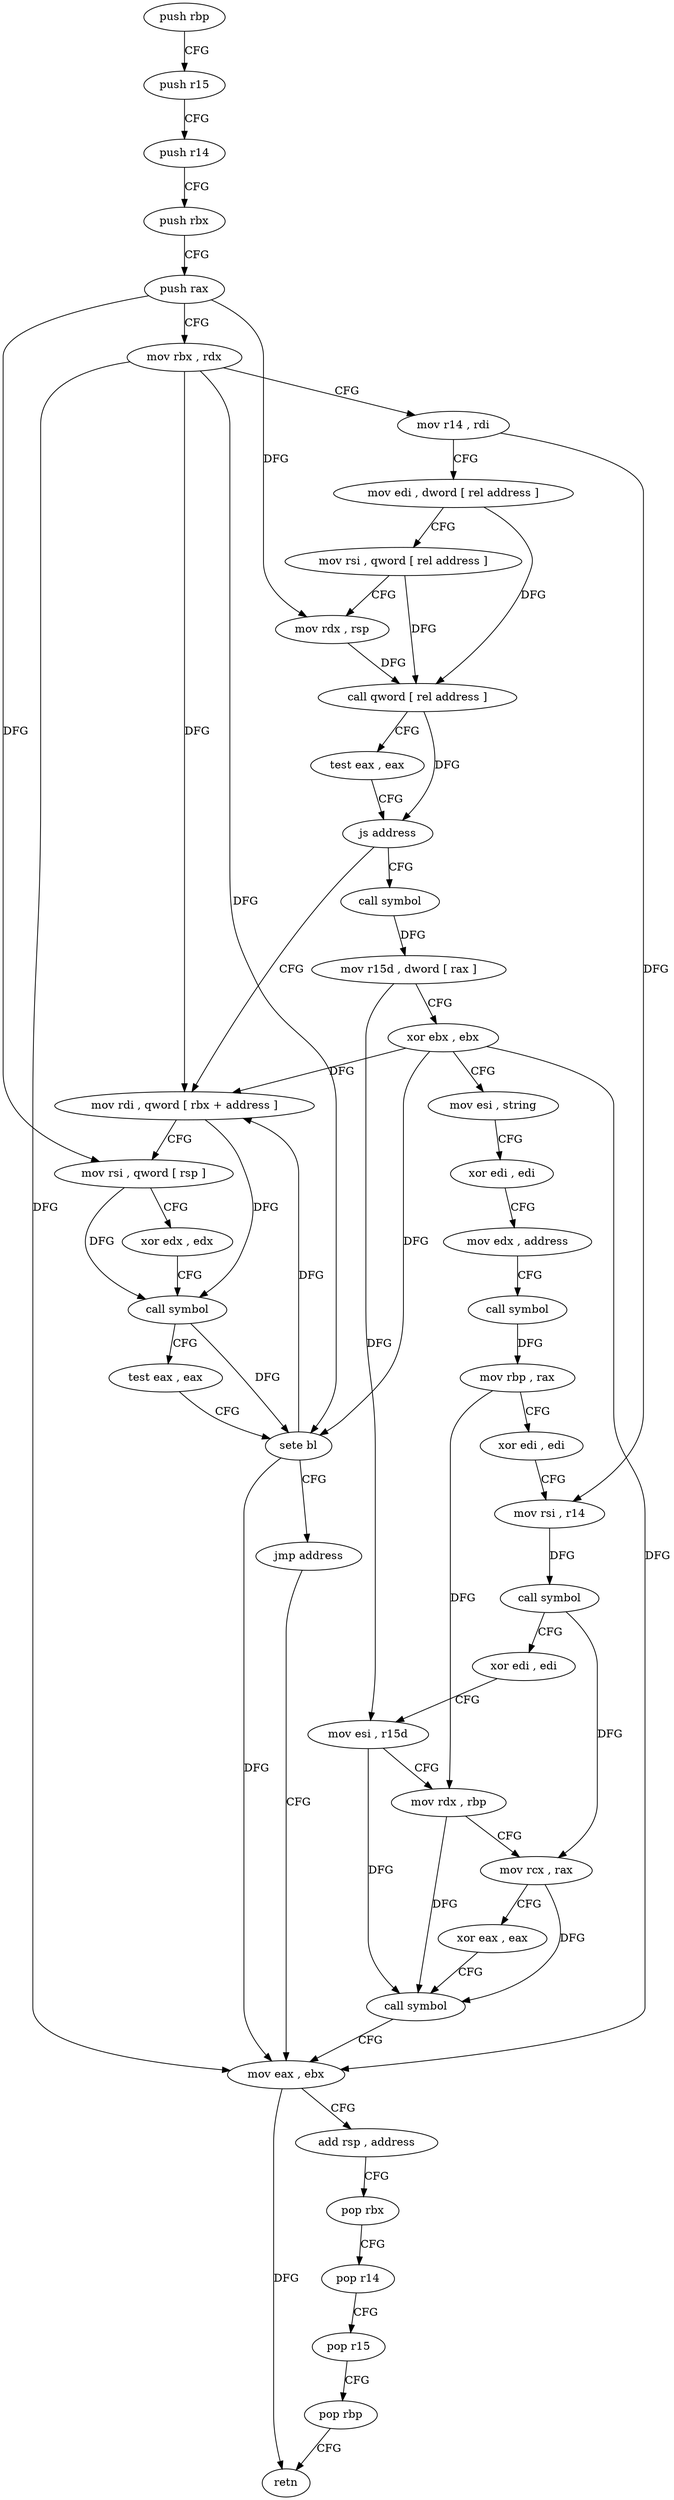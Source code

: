 digraph "func" {
"4215440" [label = "push rbp" ]
"4215441" [label = "push r15" ]
"4215443" [label = "push r14" ]
"4215445" [label = "push rbx" ]
"4215446" [label = "push rax" ]
"4215447" [label = "mov rbx , rdx" ]
"4215450" [label = "mov r14 , rdi" ]
"4215453" [label = "mov edi , dword [ rel address ]" ]
"4215459" [label = "mov rsi , qword [ rel address ]" ]
"4215466" [label = "mov rdx , rsp" ]
"4215469" [label = "call qword [ rel address ]" ]
"4215475" [label = "test eax , eax" ]
"4215477" [label = "js address" ]
"4215501" [label = "call symbol" ]
"4215479" [label = "mov rdi , qword [ rbx + address ]" ]
"4215506" [label = "mov r15d , dword [ rax ]" ]
"4215509" [label = "xor ebx , ebx" ]
"4215511" [label = "mov esi , string" ]
"4215516" [label = "xor edi , edi" ]
"4215518" [label = "mov edx , address" ]
"4215523" [label = "call symbol" ]
"4215528" [label = "mov rbp , rax" ]
"4215531" [label = "xor edi , edi" ]
"4215533" [label = "mov rsi , r14" ]
"4215536" [label = "call symbol" ]
"4215541" [label = "xor edi , edi" ]
"4215543" [label = "mov esi , r15d" ]
"4215546" [label = "mov rdx , rbp" ]
"4215549" [label = "mov rcx , rax" ]
"4215552" [label = "xor eax , eax" ]
"4215554" [label = "call symbol" ]
"4215559" [label = "mov eax , ebx" ]
"4215483" [label = "mov rsi , qword [ rsp ]" ]
"4215487" [label = "xor edx , edx" ]
"4215489" [label = "call symbol" ]
"4215494" [label = "test eax , eax" ]
"4215496" [label = "sete bl" ]
"4215499" [label = "jmp address" ]
"4215561" [label = "add rsp , address" ]
"4215565" [label = "pop rbx" ]
"4215566" [label = "pop r14" ]
"4215568" [label = "pop r15" ]
"4215570" [label = "pop rbp" ]
"4215571" [label = "retn" ]
"4215440" -> "4215441" [ label = "CFG" ]
"4215441" -> "4215443" [ label = "CFG" ]
"4215443" -> "4215445" [ label = "CFG" ]
"4215445" -> "4215446" [ label = "CFG" ]
"4215446" -> "4215447" [ label = "CFG" ]
"4215446" -> "4215483" [ label = "DFG" ]
"4215446" -> "4215466" [ label = "DFG" ]
"4215447" -> "4215450" [ label = "CFG" ]
"4215447" -> "4215479" [ label = "DFG" ]
"4215447" -> "4215496" [ label = "DFG" ]
"4215447" -> "4215559" [ label = "DFG" ]
"4215450" -> "4215453" [ label = "CFG" ]
"4215450" -> "4215533" [ label = "DFG" ]
"4215453" -> "4215459" [ label = "CFG" ]
"4215453" -> "4215469" [ label = "DFG" ]
"4215459" -> "4215466" [ label = "CFG" ]
"4215459" -> "4215469" [ label = "DFG" ]
"4215466" -> "4215469" [ label = "DFG" ]
"4215469" -> "4215475" [ label = "CFG" ]
"4215469" -> "4215477" [ label = "DFG" ]
"4215475" -> "4215477" [ label = "CFG" ]
"4215477" -> "4215501" [ label = "CFG" ]
"4215477" -> "4215479" [ label = "CFG" ]
"4215501" -> "4215506" [ label = "DFG" ]
"4215479" -> "4215483" [ label = "CFG" ]
"4215479" -> "4215489" [ label = "DFG" ]
"4215506" -> "4215509" [ label = "CFG" ]
"4215506" -> "4215543" [ label = "DFG" ]
"4215509" -> "4215511" [ label = "CFG" ]
"4215509" -> "4215479" [ label = "DFG" ]
"4215509" -> "4215496" [ label = "DFG" ]
"4215509" -> "4215559" [ label = "DFG" ]
"4215511" -> "4215516" [ label = "CFG" ]
"4215516" -> "4215518" [ label = "CFG" ]
"4215518" -> "4215523" [ label = "CFG" ]
"4215523" -> "4215528" [ label = "DFG" ]
"4215528" -> "4215531" [ label = "CFG" ]
"4215528" -> "4215546" [ label = "DFG" ]
"4215531" -> "4215533" [ label = "CFG" ]
"4215533" -> "4215536" [ label = "DFG" ]
"4215536" -> "4215541" [ label = "CFG" ]
"4215536" -> "4215549" [ label = "DFG" ]
"4215541" -> "4215543" [ label = "CFG" ]
"4215543" -> "4215546" [ label = "CFG" ]
"4215543" -> "4215554" [ label = "DFG" ]
"4215546" -> "4215549" [ label = "CFG" ]
"4215546" -> "4215554" [ label = "DFG" ]
"4215549" -> "4215552" [ label = "CFG" ]
"4215549" -> "4215554" [ label = "DFG" ]
"4215552" -> "4215554" [ label = "CFG" ]
"4215554" -> "4215559" [ label = "CFG" ]
"4215559" -> "4215561" [ label = "CFG" ]
"4215559" -> "4215571" [ label = "DFG" ]
"4215483" -> "4215487" [ label = "CFG" ]
"4215483" -> "4215489" [ label = "DFG" ]
"4215487" -> "4215489" [ label = "CFG" ]
"4215489" -> "4215494" [ label = "CFG" ]
"4215489" -> "4215496" [ label = "DFG" ]
"4215494" -> "4215496" [ label = "CFG" ]
"4215496" -> "4215499" [ label = "CFG" ]
"4215496" -> "4215479" [ label = "DFG" ]
"4215496" -> "4215559" [ label = "DFG" ]
"4215499" -> "4215559" [ label = "CFG" ]
"4215561" -> "4215565" [ label = "CFG" ]
"4215565" -> "4215566" [ label = "CFG" ]
"4215566" -> "4215568" [ label = "CFG" ]
"4215568" -> "4215570" [ label = "CFG" ]
"4215570" -> "4215571" [ label = "CFG" ]
}
